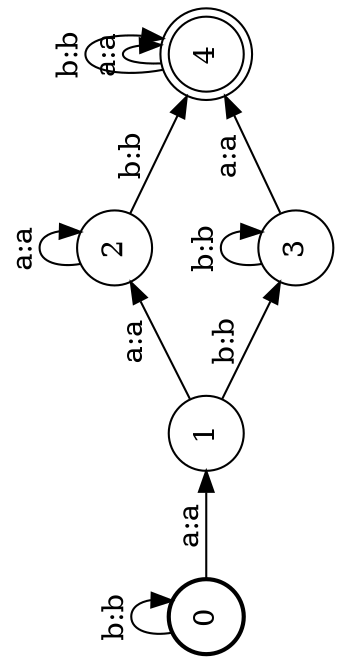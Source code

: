 digraph FST {
rankdir = LR;
size = "8.5,11";
label = "";
center = 1;
orientation = Landscape;
ranksep = "0.4";
nodesep = "0.25";
0 [label = "0", shape = circle, style = bold, fontsize = 14]
	0 -> 1 [label = "a:a", fontsize = 14];
	0 -> 0 [label = "b:b", fontsize = 14];
1 [label = "1", shape = circle, style = solid, fontsize = 14]
	1 -> 2 [label = "a:a", fontsize = 14];
	1 -> 3 [label = "b:b", fontsize = 14];
2 [label = "2", shape = circle, style = solid, fontsize = 14]
	2 -> 2 [label = "a:a", fontsize = 14];
	2 -> 4 [label = "b:b", fontsize = 14];
3 [label = "3", shape = circle, style = solid, fontsize = 14]
	3 -> 4 [label = "a:a", fontsize = 14];
	3 -> 3 [label = "b:b", fontsize = 14];
4 [label = "4", shape = doublecircle, style = solid, fontsize = 14]
	4 -> 4 [label = "a:a", fontsize = 14];
	4 -> 4 [label = "b:b", fontsize = 14];
}
